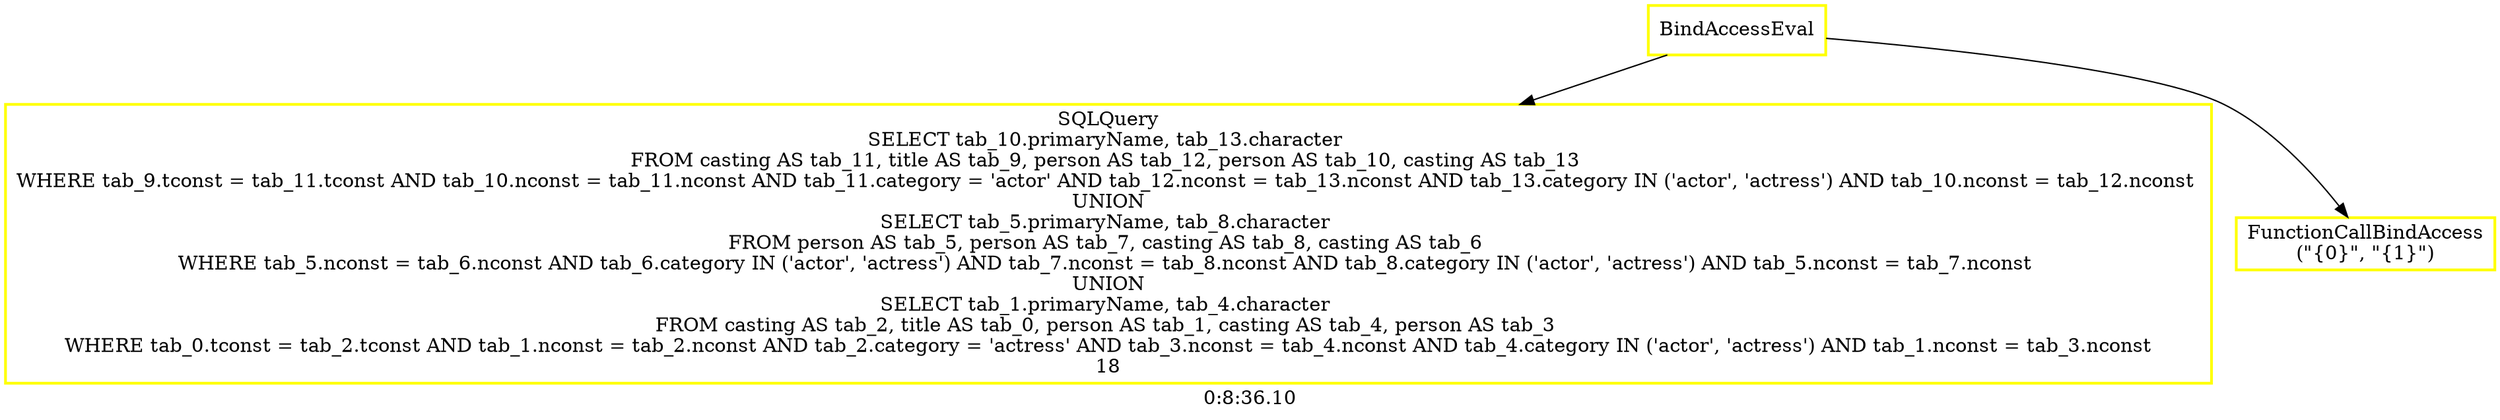 digraph  g{ graph[label = "0:8:36.10"]
node [shape=rectangle, color=black, fontcolor=black, style=bold] edge [color=black] 0 [label="BindAccessEval", color = yellow] ; 
1 [label="SQLQuery
SELECT tab_10.primaryName, tab_13.character 
FROM casting AS tab_11, title AS tab_9, person AS tab_12, person AS tab_10, casting AS tab_13 
WHERE tab_9.tconst = tab_11.tconst AND tab_10.nconst = tab_11.nconst AND tab_11.category = 'actor' AND tab_12.nconst = tab_13.nconst AND tab_13.category IN ('actor', 'actress') AND tab_10.nconst = tab_12.nconst 
UNION
SELECT tab_5.primaryName, tab_8.character 
FROM person AS tab_5, person AS tab_7, casting AS tab_8, casting AS tab_6 
WHERE tab_5.nconst = tab_6.nconst AND tab_6.category IN ('actor', 'actress') AND tab_7.nconst = tab_8.nconst AND tab_8.category IN ('actor', 'actress') AND tab_5.nconst = tab_7.nconst 
UNION
SELECT tab_1.primaryName, tab_4.character 
FROM casting AS tab_2, title AS tab_0, person AS tab_1, casting AS tab_4, person AS tab_3 
WHERE tab_0.tconst = tab_2.tconst AND tab_1.nconst = tab_2.nconst AND tab_2.category = 'actress' AND tab_3.nconst = tab_4.nconst AND tab_4.category IN ('actor', 'actress') AND tab_1.nconst = tab_3.nconst
18", color = yellow] ; 
0 -> 1 ; 
2 [label="FunctionCallBindAccess
(\"{0}\", \"{1}\")", color = yellow] ; 
0 -> 2 ; 
}

